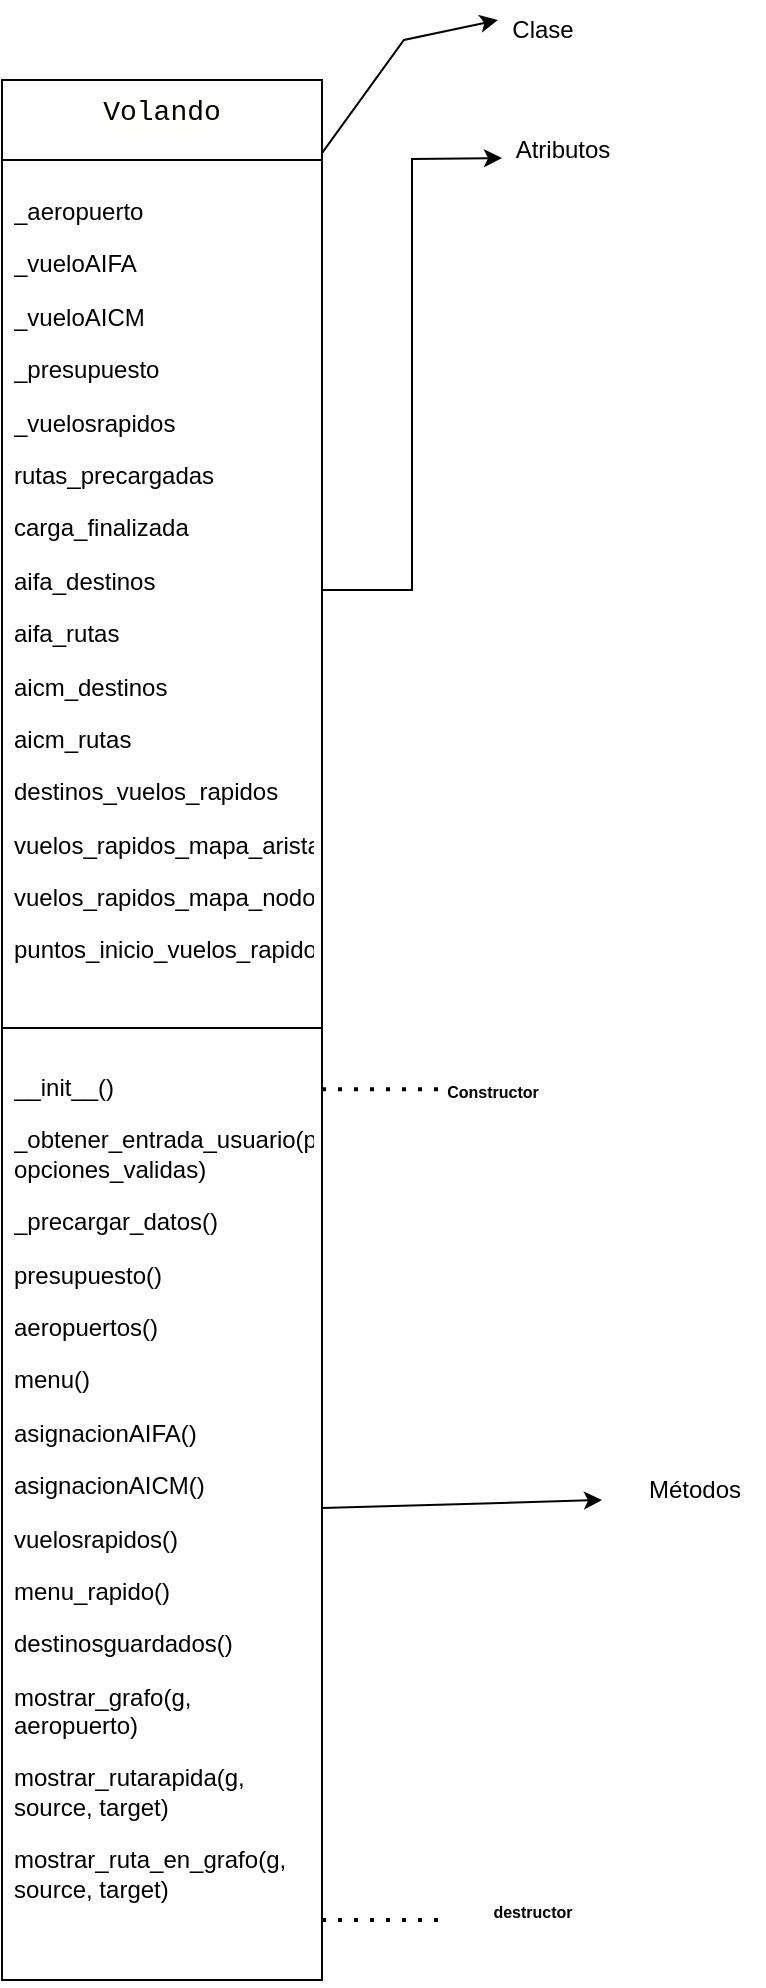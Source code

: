 <mxfile version="27.1.6">
  <diagram name="Página-1" id="o5m03eZORQLKc1EOb_4b">
    <mxGraphModel dx="744" dy="407" grid="1" gridSize="10" guides="1" tooltips="1" connect="1" arrows="1" fold="1" page="1" pageScale="1" pageWidth="827" pageHeight="1169" math="0" shadow="0">
      <root>
        <mxCell id="0" />
        <mxCell id="1" parent="0" />
        <mxCell id="J1vWrAtoHqEQ6TX_wkZ_-7" value="&lt;div style=&quot;background-color: rgb(255, 255, 254); font-family: Consolas, &amp;quot;Courier New&amp;quot;, monospace; font-weight: normal; font-size: 14px; line-height: 19px; white-space: pre;&quot;&gt;Volando&lt;/div&gt;" style="swimlane;fontStyle=1;align=center;verticalAlign=top;childLayout=stackLayout;horizontal=1;startSize=40;horizontalStack=0;resizeParent=1;resizeParentMax=0;resizeLast=0;collapsible=1;marginBottom=0;whiteSpace=wrap;html=1;" parent="1" vertex="1">
          <mxGeometry x="239" y="190" width="160" height="950" as="geometry" />
        </mxCell>
        <mxCell id="J1vWrAtoHqEQ6TX_wkZ_-13" style="edgeStyle=orthogonalEdgeStyle;rounded=0;orthogonalLoop=1;jettySize=auto;html=1;" parent="J1vWrAtoHqEQ6TX_wkZ_-7" source="J1vWrAtoHqEQ6TX_wkZ_-8" edge="1">
          <mxGeometry relative="1" as="geometry">
            <mxPoint x="250" y="39" as="targetPoint" />
          </mxGeometry>
        </mxCell>
        <mxCell id="J1vWrAtoHqEQ6TX_wkZ_-8" value="&lt;p style=&quot;text-align:justify&quot; class=&quot;MsoNormal&quot;&gt;_aeropuerto &lt;/p&gt;&lt;p style=&quot;text-align:justify&quot; class=&quot;MsoNormal&quot;&gt;_vueloAIFA &lt;/p&gt;&lt;p style=&quot;text-align:justify&quot; class=&quot;MsoNormal&quot;&gt;_vueloAICM &lt;/p&gt;&lt;p style=&quot;text-align:justify&quot; class=&quot;MsoNormal&quot;&gt;_presupuesto &lt;/p&gt;&lt;p style=&quot;text-align:justify&quot; class=&quot;MsoNormal&quot;&gt;_vuelosrapidos&lt;/p&gt;&lt;p style=&quot;text-align:justify&quot; class=&quot;MsoNormal&quot;&gt;rutas_precargadas &lt;/p&gt;&lt;p style=&quot;text-align:justify&quot; class=&quot;MsoNormal&quot;&gt;carga_finalizada &lt;/p&gt;&lt;p style=&quot;text-align:justify&quot; class=&quot;MsoNormal&quot;&gt;aifa_destinos &lt;/p&gt;&lt;p style=&quot;text-align:justify&quot; class=&quot;MsoNormal&quot;&gt;aifa_rutas &lt;/p&gt;&lt;p style=&quot;text-align:justify&quot; class=&quot;MsoNormal&quot;&gt;aicm_destinos &lt;/p&gt;&lt;p style=&quot;text-align:justify&quot; class=&quot;MsoNormal&quot;&gt;aicm_rutas &lt;/p&gt;&lt;p style=&quot;text-align:justify&quot; class=&quot;MsoNormal&quot;&gt;destinos_vuelos_rapidos &lt;/p&gt;&lt;p style=&quot;text-align:justify&quot; class=&quot;MsoNormal&quot;&gt;vuelos_rapidos_mapa_aristas &lt;/p&gt;&lt;p style=&quot;text-align:justify&quot; class=&quot;MsoNormal&quot;&gt;vuelos_rapidos_mapa_nodos &lt;/p&gt;&lt;p style=&quot;text-align:justify&quot; class=&quot;MsoNormal&quot;&gt;puntos_inicio_vuelos_rapidos&lt;/p&gt;" style="text;strokeColor=none;fillColor=none;align=left;verticalAlign=top;spacingLeft=4;spacingRight=4;overflow=hidden;rotatable=0;points=[[0,0.5],[1,0.5]];portConstraint=eastwest;whiteSpace=wrap;html=1;" parent="J1vWrAtoHqEQ6TX_wkZ_-7" vertex="1">
          <mxGeometry y="40" width="160" height="430" as="geometry" />
        </mxCell>
        <mxCell id="J1vWrAtoHqEQ6TX_wkZ_-9" value="" style="line;strokeWidth=1;fillColor=none;align=left;verticalAlign=middle;spacingTop=-1;spacingLeft=3;spacingRight=3;rotatable=0;labelPosition=right;points=[];portConstraint=eastwest;strokeColor=inherit;" parent="J1vWrAtoHqEQ6TX_wkZ_-7" vertex="1">
          <mxGeometry y="470" width="160" height="8" as="geometry" />
        </mxCell>
        <mxCell id="J1vWrAtoHqEQ6TX_wkZ_-10" value="&lt;p style=&quot;text-align:justify&quot; class=&quot;MsoListParagraphCxSpFirst&quot;&gt;__init__() &lt;/p&gt;&lt;p style=&quot;text-align:justify&quot; class=&quot;MsoListParagraphCxSpMiddle&quot;&gt;_obtener_entrada_usuario(prompt,&lt;br&gt;opciones_validas) &lt;/p&gt;&lt;p style=&quot;text-align:justify&quot; class=&quot;MsoListParagraphCxSpMiddle&quot;&gt;_precargar_datos()&lt;br&gt;&lt;/p&gt;&lt;p style=&quot;text-align:justify&quot; class=&quot;MsoListParagraphCxSpMiddle&quot;&gt;presupuesto() &lt;/p&gt;&lt;p style=&quot;text-align:justify&quot; class=&quot;MsoListParagraphCxSpMiddle&quot;&gt;aeropuertos() &lt;/p&gt;&lt;p style=&quot;text-align:justify&quot; class=&quot;MsoListParagraphCxSpMiddle&quot;&gt;menu() &lt;/p&gt;&lt;p style=&quot;text-align:justify&quot; class=&quot;MsoListParagraphCxSpMiddle&quot;&gt;asignacionAIFA()&lt;br&gt;&lt;/p&gt;&lt;p style=&quot;text-align:justify&quot; class=&quot;MsoListParagraphCxSpMiddle&quot;&gt;asignacionAICM()&lt;br&gt;&lt;/p&gt;&lt;p style=&quot;text-align:justify&quot; class=&quot;MsoListParagraphCxSpMiddle&quot;&gt;vuelosrapidos() &lt;/p&gt;&lt;p style=&quot;text-align:justify&quot; class=&quot;MsoListParagraphCxSpMiddle&quot;&gt;menu_rapido() &lt;/p&gt;&lt;p style=&quot;text-align:justify&quot; class=&quot;MsoListParagraphCxSpMiddle&quot;&gt;destinosguardados()&lt;br&gt;&lt;/p&gt;&lt;p style=&quot;text-align:justify&quot; class=&quot;MsoListParagraphCxSpMiddle&quot;&gt;mostrar_grafo(g,&lt;br&gt;aeropuerto)&lt;/p&gt;&lt;p style=&quot;text-align:justify&quot; class=&quot;MsoListParagraphCxSpMiddle&quot;&gt;mostrar_rutarapida(g,&lt;br&gt;source, target) &lt;/p&gt;&lt;p style=&quot;text-align:justify&quot; class=&quot;MsoListParagraphCxSpLast&quot;&gt;mostrar_ruta_en_grafo(g,&lt;br&gt;source, target)&lt;/p&gt;" style="text;strokeColor=none;fillColor=none;align=left;verticalAlign=top;spacingLeft=4;spacingRight=4;overflow=hidden;rotatable=0;points=[[0,0.5],[1,0.5]];portConstraint=eastwest;whiteSpace=wrap;html=1;" parent="J1vWrAtoHqEQ6TX_wkZ_-7" vertex="1">
          <mxGeometry y="478" width="160" height="472" as="geometry" />
        </mxCell>
        <mxCell id="J1vWrAtoHqEQ6TX_wkZ_-14" value="" style="endArrow=classic;html=1;rounded=0;entryX=0.04;entryY=0.667;entryDx=0;entryDy=0;entryPerimeter=0;exitX=0.994;exitY=0.049;exitDx=0;exitDy=0;exitPerimeter=0;" parent="1" edge="1">
          <mxGeometry width="50" height="50" relative="1" as="geometry">
            <mxPoint x="399.0" y="226.54" as="sourcePoint" />
            <mxPoint x="486.96" y="160" as="targetPoint" />
            <Array as="points">
              <mxPoint x="439.96" y="169.99" />
            </Array>
          </mxGeometry>
        </mxCell>
        <mxCell id="J1vWrAtoHqEQ6TX_wkZ_-20" value="Clase" style="text;html=1;align=center;verticalAlign=middle;resizable=0;points=[];autosize=1;strokeColor=none;fillColor=none;" parent="1" vertex="1">
          <mxGeometry x="484" y="150" width="50" height="30" as="geometry" />
        </mxCell>
        <mxCell id="J1vWrAtoHqEQ6TX_wkZ_-23" value="Atributos" style="text;html=1;align=center;verticalAlign=middle;resizable=0;points=[];autosize=1;strokeColor=none;fillColor=none;" parent="1" vertex="1">
          <mxGeometry x="484" y="210" width="70" height="30" as="geometry" />
        </mxCell>
        <mxCell id="J1vWrAtoHqEQ6TX_wkZ_-24" value="Métodos" style="text;html=1;align=center;verticalAlign=middle;resizable=0;points=[];autosize=1;strokeColor=none;fillColor=none;" parent="1" vertex="1">
          <mxGeometry x="550" y="880" width="70" height="30" as="geometry" />
        </mxCell>
        <mxCell id="J1vWrAtoHqEQ6TX_wkZ_-25" value="" style="endArrow=none;dashed=1;html=1;dashPattern=1 3;strokeWidth=2;rounded=0;" parent="1" edge="1">
          <mxGeometry width="50" height="50" relative="1" as="geometry">
            <mxPoint x="399" y="694.64" as="sourcePoint" />
            <mxPoint x="459" y="694.64" as="targetPoint" />
          </mxGeometry>
        </mxCell>
        <mxCell id="J1vWrAtoHqEQ6TX_wkZ_-26" value="&lt;font style=&quot;font-size: 8px;&quot;&gt;&lt;b&gt;Constructor&lt;/b&gt;&lt;/font&gt;" style="text;html=1;align=center;verticalAlign=middle;resizable=0;points=[];autosize=1;strokeColor=none;fillColor=none;" parent="1" vertex="1">
          <mxGeometry x="449" y="680" width="70" height="30" as="geometry" />
        </mxCell>
        <mxCell id="pLWncL3W1dyKWlqIHVuF-3" value="" style="endArrow=classic;html=1;rounded=0;" parent="1" edge="1">
          <mxGeometry width="50" height="50" relative="1" as="geometry">
            <mxPoint x="399" y="904" as="sourcePoint" />
            <mxPoint x="539" y="900" as="targetPoint" />
          </mxGeometry>
        </mxCell>
        <mxCell id="SfAN-PZdpVoeb66SGOA3-3" value="" style="endArrow=none;dashed=1;html=1;dashPattern=1 3;strokeWidth=2;rounded=0;" parent="1" edge="1">
          <mxGeometry width="50" height="50" relative="1" as="geometry">
            <mxPoint x="399" y="1110" as="sourcePoint" />
            <mxPoint x="459" y="1110" as="targetPoint" />
          </mxGeometry>
        </mxCell>
        <mxCell id="SfAN-PZdpVoeb66SGOA3-4" value="&lt;font style=&quot;font-size: 8px;&quot;&gt;&lt;b&gt;destructor&lt;/b&gt;&lt;/font&gt;" style="text;html=1;align=center;verticalAlign=middle;resizable=0;points=[];autosize=1;strokeColor=none;fillColor=none;" parent="1" vertex="1">
          <mxGeometry x="474" y="1090" width="60" height="30" as="geometry" />
        </mxCell>
      </root>
    </mxGraphModel>
  </diagram>
</mxfile>
